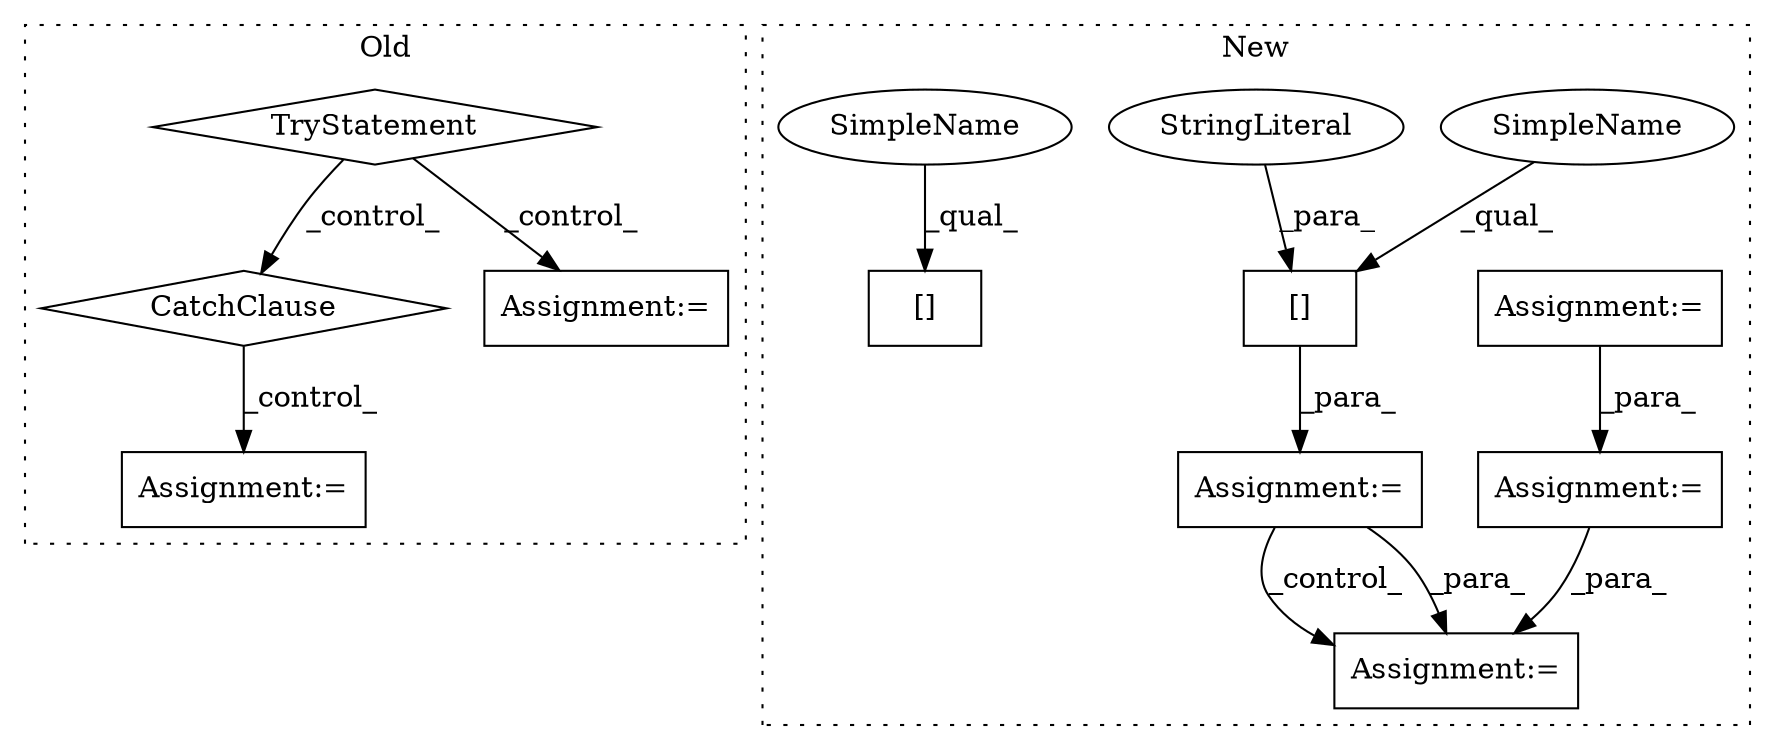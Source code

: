 digraph G {
subgraph cluster0 {
1 [label="TryStatement" a="54" s="989" l="4" shape="diamond"];
3 [label="CatchClause" a="12" s="1038,1072" l="11,2" shape="diamond"];
4 [label="Assignment:=" a="7" s="1003" l="1" shape="box"];
7 [label="Assignment:=" a="7" s="1084" l="1" shape="box"];
label = "Old";
style="dotted";
}
subgraph cluster1 {
2 [label="[]" a="2" s="1312,1343" l="13,1" shape="box"];
5 [label="StringLiteral" a="45" s="1325" l="18" shape="ellipse"];
6 [label="Assignment:=" a="7" s="1247,1344" l="53,2" shape="box"];
8 [label="Assignment:=" a="7" s="1356" l="1" shape="box"];
9 [label="[]" a="2" s="1430,1445" l="13,1" shape="box"];
10 [label="Assignment:=" a="7" s="1179" l="1" shape="box"];
11 [label="Assignment:=" a="7" s="1089" l="1" shape="box"];
12 [label="SimpleName" a="42" s="1430" l="12" shape="ellipse"];
13 [label="SimpleName" a="42" s="1312" l="12" shape="ellipse"];
label = "New";
style="dotted";
}
1 -> 4 [label="_control_"];
1 -> 3 [label="_control_"];
2 -> 6 [label="_para_"];
3 -> 7 [label="_control_"];
5 -> 2 [label="_para_"];
6 -> 8 [label="_para_"];
6 -> 8 [label="_control_"];
10 -> 8 [label="_para_"];
11 -> 10 [label="_para_"];
12 -> 9 [label="_qual_"];
13 -> 2 [label="_qual_"];
}